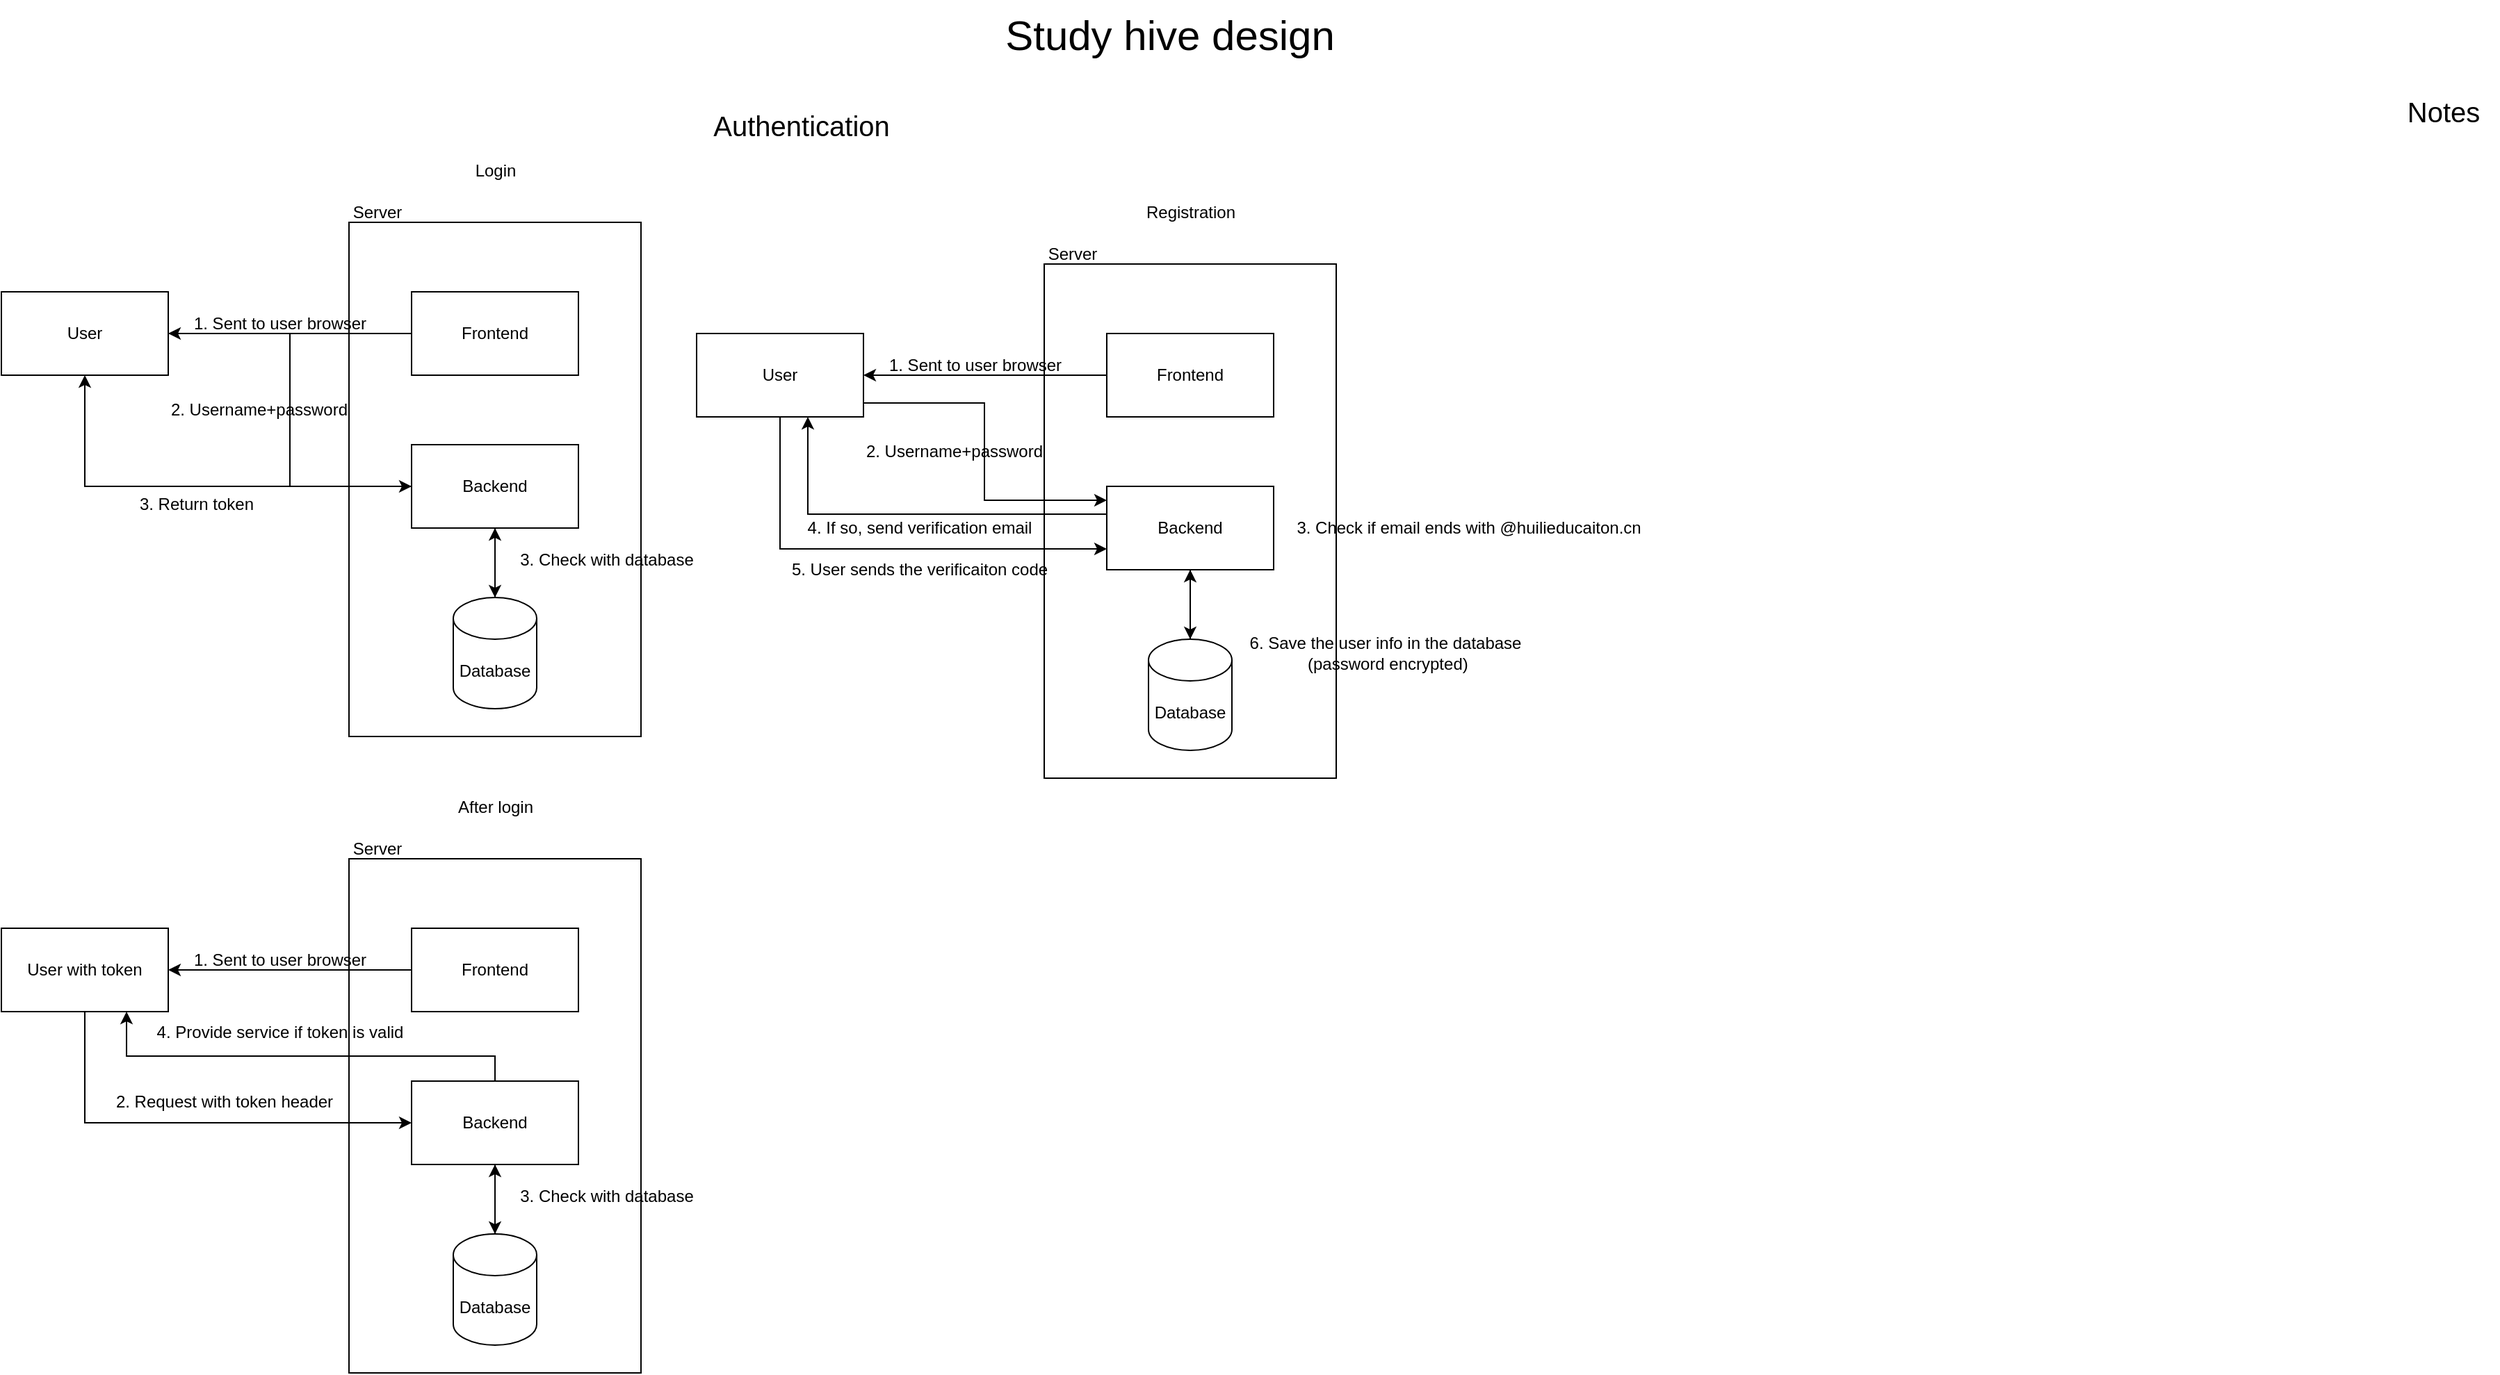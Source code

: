 <mxfile version="22.1.18" type="device">
  <diagram name="第 1 页" id="1eiJyknlvP28ItFqs-xc">
    <mxGraphModel dx="1351" dy="1595" grid="1" gridSize="10" guides="1" tooltips="1" connect="1" arrows="1" fold="1" page="1" pageScale="1" pageWidth="827" pageHeight="1169" math="0" shadow="0">
      <root>
        <mxCell id="0" />
        <mxCell id="1" parent="0" />
        <mxCell id="ezkdBNjt0_af7pjw_o3w-1" value="Study hive design" style="text;html=1;align=center;verticalAlign=middle;resizable=0;points=[];autosize=1;strokeColor=none;fillColor=none;fontSize=30;" parent="1" vertex="1">
          <mxGeometry x="270" y="-1150" width="260" height="50" as="geometry" />
        </mxCell>
        <mxCell id="ezkdBNjt0_af7pjw_o3w-2" value="&lt;font style=&quot;font-size: 20px;&quot;&gt;Authentication&lt;/font&gt;" style="text;html=1;align=center;verticalAlign=middle;resizable=0;points=[];autosize=1;strokeColor=none;fillColor=none;" parent="1" vertex="1">
          <mxGeometry x="60" y="-1080" width="150" height="40" as="geometry" />
        </mxCell>
        <mxCell id="ezkdBNjt0_af7pjw_o3w-3" value="Login" style="text;html=1;align=center;verticalAlign=middle;resizable=0;points=[];autosize=1;strokeColor=none;fillColor=none;" parent="1" vertex="1">
          <mxGeometry x="-110" y="-1042" width="50" height="30" as="geometry" />
        </mxCell>
        <mxCell id="ezkdBNjt0_af7pjw_o3w-8" value="" style="whiteSpace=wrap;html=1;" parent="1" vertex="1">
          <mxGeometry x="-190" y="-990" width="210" height="370" as="geometry" />
        </mxCell>
        <mxCell id="ezkdBNjt0_af7pjw_o3w-11" style="edgeStyle=orthogonalEdgeStyle;rounded=0;orthogonalLoop=1;jettySize=auto;html=1;entryX=1;entryY=0.5;entryDx=0;entryDy=0;" parent="1" source="ezkdBNjt0_af7pjw_o3w-4" target="ezkdBNjt0_af7pjw_o3w-5" edge="1">
          <mxGeometry relative="1" as="geometry" />
        </mxCell>
        <mxCell id="ezkdBNjt0_af7pjw_o3w-4" value="Frontend" style="rounded=0;whiteSpace=wrap;html=1;" parent="1" vertex="1">
          <mxGeometry x="-145" y="-940" width="120" height="60" as="geometry" />
        </mxCell>
        <mxCell id="ezkdBNjt0_af7pjw_o3w-15" style="edgeStyle=orthogonalEdgeStyle;rounded=0;orthogonalLoop=1;jettySize=auto;html=1;entryX=0;entryY=0.5;entryDx=0;entryDy=0;" parent="1" source="ezkdBNjt0_af7pjw_o3w-5" target="ezkdBNjt0_af7pjw_o3w-13" edge="1">
          <mxGeometry relative="1" as="geometry" />
        </mxCell>
        <mxCell id="ezkdBNjt0_af7pjw_o3w-5" value="User" style="rounded=0;whiteSpace=wrap;html=1;" parent="1" vertex="1">
          <mxGeometry x="-440" y="-940" width="120" height="60" as="geometry" />
        </mxCell>
        <mxCell id="ezkdBNjt0_af7pjw_o3w-9" value="Server" style="text;html=1;align=center;verticalAlign=middle;resizable=0;points=[];autosize=1;strokeColor=none;fillColor=none;" parent="1" vertex="1">
          <mxGeometry x="-200" y="-1012" width="60" height="30" as="geometry" />
        </mxCell>
        <mxCell id="ezkdBNjt0_af7pjw_o3w-12" value="1. Sent to user browser" style="text;html=1;align=center;verticalAlign=middle;resizable=0;points=[];autosize=1;strokeColor=none;fillColor=none;" parent="1" vertex="1">
          <mxGeometry x="-315" y="-932" width="150" height="30" as="geometry" />
        </mxCell>
        <mxCell id="ezkdBNjt0_af7pjw_o3w-18" style="edgeStyle=orthogonalEdgeStyle;rounded=0;orthogonalLoop=1;jettySize=auto;html=1;" parent="1" source="ezkdBNjt0_af7pjw_o3w-13" target="ezkdBNjt0_af7pjw_o3w-17" edge="1">
          <mxGeometry relative="1" as="geometry" />
        </mxCell>
        <mxCell id="ezkdBNjt0_af7pjw_o3w-22" style="edgeStyle=orthogonalEdgeStyle;rounded=0;orthogonalLoop=1;jettySize=auto;html=1;entryX=0.5;entryY=1;entryDx=0;entryDy=0;" parent="1" source="ezkdBNjt0_af7pjw_o3w-13" target="ezkdBNjt0_af7pjw_o3w-5" edge="1">
          <mxGeometry relative="1" as="geometry" />
        </mxCell>
        <mxCell id="ezkdBNjt0_af7pjw_o3w-13" value="Backend" style="rounded=0;whiteSpace=wrap;html=1;" parent="1" vertex="1">
          <mxGeometry x="-145" y="-830" width="120" height="60" as="geometry" />
        </mxCell>
        <mxCell id="ezkdBNjt0_af7pjw_o3w-16" value="2. Username+password" style="text;html=1;align=center;verticalAlign=middle;resizable=0;points=[];autosize=1;strokeColor=none;fillColor=none;" parent="1" vertex="1">
          <mxGeometry x="-330" y="-870" width="150" height="30" as="geometry" />
        </mxCell>
        <mxCell id="ezkdBNjt0_af7pjw_o3w-21" style="edgeStyle=orthogonalEdgeStyle;rounded=0;orthogonalLoop=1;jettySize=auto;html=1;entryX=0.5;entryY=1;entryDx=0;entryDy=0;" parent="1" source="ezkdBNjt0_af7pjw_o3w-17" target="ezkdBNjt0_af7pjw_o3w-13" edge="1">
          <mxGeometry relative="1" as="geometry" />
        </mxCell>
        <mxCell id="ezkdBNjt0_af7pjw_o3w-17" value="Database" style="shape=cylinder3;whiteSpace=wrap;html=1;boundedLbl=1;backgroundOutline=1;size=15;" parent="1" vertex="1">
          <mxGeometry x="-115" y="-720" width="60" height="80" as="geometry" />
        </mxCell>
        <mxCell id="ezkdBNjt0_af7pjw_o3w-19" value="3. Check with database" style="text;html=1;align=center;verticalAlign=middle;resizable=0;points=[];autosize=1;strokeColor=none;fillColor=none;" parent="1" vertex="1">
          <mxGeometry x="-80" y="-762" width="150" height="30" as="geometry" />
        </mxCell>
        <mxCell id="ezkdBNjt0_af7pjw_o3w-23" value="3. Return token" style="text;html=1;align=center;verticalAlign=middle;resizable=0;points=[];autosize=1;strokeColor=none;fillColor=none;" parent="1" vertex="1">
          <mxGeometry x="-355" y="-802" width="110" height="30" as="geometry" />
        </mxCell>
        <mxCell id="ezkdBNjt0_af7pjw_o3w-25" value="After login" style="text;html=1;align=center;verticalAlign=middle;resizable=0;points=[];autosize=1;strokeColor=none;fillColor=none;" parent="1" vertex="1">
          <mxGeometry x="-125" y="-584" width="80" height="30" as="geometry" />
        </mxCell>
        <mxCell id="ezkdBNjt0_af7pjw_o3w-26" value="" style="whiteSpace=wrap;html=1;" parent="1" vertex="1">
          <mxGeometry x="-190" y="-532" width="210" height="370" as="geometry" />
        </mxCell>
        <mxCell id="ezkdBNjt0_af7pjw_o3w-27" style="edgeStyle=orthogonalEdgeStyle;rounded=0;orthogonalLoop=1;jettySize=auto;html=1;entryX=1;entryY=0.5;entryDx=0;entryDy=0;" parent="1" source="ezkdBNjt0_af7pjw_o3w-28" target="ezkdBNjt0_af7pjw_o3w-30" edge="1">
          <mxGeometry relative="1" as="geometry" />
        </mxCell>
        <mxCell id="ezkdBNjt0_af7pjw_o3w-28" value="Frontend" style="rounded=0;whiteSpace=wrap;html=1;" parent="1" vertex="1">
          <mxGeometry x="-145" y="-482" width="120" height="60" as="geometry" />
        </mxCell>
        <mxCell id="ezkdBNjt0_af7pjw_o3w-41" style="edgeStyle=orthogonalEdgeStyle;rounded=0;orthogonalLoop=1;jettySize=auto;html=1;entryX=0;entryY=0.5;entryDx=0;entryDy=0;" parent="1" source="ezkdBNjt0_af7pjw_o3w-30" target="ezkdBNjt0_af7pjw_o3w-35" edge="1">
          <mxGeometry relative="1" as="geometry">
            <Array as="points">
              <mxPoint x="-380" y="-342" />
            </Array>
          </mxGeometry>
        </mxCell>
        <mxCell id="ezkdBNjt0_af7pjw_o3w-30" value="User with token" style="rounded=0;whiteSpace=wrap;html=1;" parent="1" vertex="1">
          <mxGeometry x="-440" y="-482" width="120" height="60" as="geometry" />
        </mxCell>
        <mxCell id="ezkdBNjt0_af7pjw_o3w-31" value="Server" style="text;html=1;align=center;verticalAlign=middle;resizable=0;points=[];autosize=1;strokeColor=none;fillColor=none;" parent="1" vertex="1">
          <mxGeometry x="-200" y="-554" width="60" height="30" as="geometry" />
        </mxCell>
        <mxCell id="ezkdBNjt0_af7pjw_o3w-32" value="1. Sent to user browser" style="text;html=1;align=center;verticalAlign=middle;resizable=0;points=[];autosize=1;strokeColor=none;fillColor=none;" parent="1" vertex="1">
          <mxGeometry x="-315" y="-474" width="150" height="30" as="geometry" />
        </mxCell>
        <mxCell id="ezkdBNjt0_af7pjw_o3w-33" style="edgeStyle=orthogonalEdgeStyle;rounded=0;orthogonalLoop=1;jettySize=auto;html=1;" parent="1" source="ezkdBNjt0_af7pjw_o3w-35" target="ezkdBNjt0_af7pjw_o3w-38" edge="1">
          <mxGeometry relative="1" as="geometry" />
        </mxCell>
        <mxCell id="ezkdBNjt0_af7pjw_o3w-43" style="edgeStyle=orthogonalEdgeStyle;rounded=0;orthogonalLoop=1;jettySize=auto;html=1;entryX=0.75;entryY=1;entryDx=0;entryDy=0;" parent="1" source="ezkdBNjt0_af7pjw_o3w-35" target="ezkdBNjt0_af7pjw_o3w-30" edge="1">
          <mxGeometry relative="1" as="geometry">
            <Array as="points">
              <mxPoint x="-85" y="-390" />
              <mxPoint x="-350" y="-390" />
            </Array>
          </mxGeometry>
        </mxCell>
        <mxCell id="ezkdBNjt0_af7pjw_o3w-35" value="Backend" style="rounded=0;whiteSpace=wrap;html=1;" parent="1" vertex="1">
          <mxGeometry x="-145" y="-372" width="120" height="60" as="geometry" />
        </mxCell>
        <mxCell id="ezkdBNjt0_af7pjw_o3w-37" style="edgeStyle=orthogonalEdgeStyle;rounded=0;orthogonalLoop=1;jettySize=auto;html=1;entryX=0.5;entryY=1;entryDx=0;entryDy=0;" parent="1" source="ezkdBNjt0_af7pjw_o3w-38" target="ezkdBNjt0_af7pjw_o3w-35" edge="1">
          <mxGeometry relative="1" as="geometry" />
        </mxCell>
        <mxCell id="ezkdBNjt0_af7pjw_o3w-38" value="Database" style="shape=cylinder3;whiteSpace=wrap;html=1;boundedLbl=1;backgroundOutline=1;size=15;" parent="1" vertex="1">
          <mxGeometry x="-115" y="-262" width="60" height="80" as="geometry" />
        </mxCell>
        <mxCell id="ezkdBNjt0_af7pjw_o3w-39" value="3. Check with database" style="text;html=1;align=center;verticalAlign=middle;resizable=0;points=[];autosize=1;strokeColor=none;fillColor=none;" parent="1" vertex="1">
          <mxGeometry x="-80" y="-304" width="150" height="30" as="geometry" />
        </mxCell>
        <mxCell id="ezkdBNjt0_af7pjw_o3w-42" value="2. Request with token header" style="text;html=1;align=center;verticalAlign=middle;resizable=0;points=[];autosize=1;strokeColor=none;fillColor=none;" parent="1" vertex="1">
          <mxGeometry x="-370" y="-372" width="180" height="30" as="geometry" />
        </mxCell>
        <mxCell id="ezkdBNjt0_af7pjw_o3w-44" value="4. Provide service if token is valid" style="text;html=1;align=center;verticalAlign=middle;resizable=0;points=[];autosize=1;strokeColor=none;fillColor=none;" parent="1" vertex="1">
          <mxGeometry x="-340" y="-422" width="200" height="30" as="geometry" />
        </mxCell>
        <mxCell id="ezkdBNjt0_af7pjw_o3w-45" value="Registration" style="text;html=1;align=center;verticalAlign=middle;resizable=0;points=[];autosize=1;strokeColor=none;fillColor=none;" parent="1" vertex="1">
          <mxGeometry x="370" y="-1012" width="90" height="30" as="geometry" />
        </mxCell>
        <mxCell id="ezkdBNjt0_af7pjw_o3w-46" value="" style="whiteSpace=wrap;html=1;" parent="1" vertex="1">
          <mxGeometry x="310" y="-960" width="210" height="370" as="geometry" />
        </mxCell>
        <mxCell id="ezkdBNjt0_af7pjw_o3w-47" style="edgeStyle=orthogonalEdgeStyle;rounded=0;orthogonalLoop=1;jettySize=auto;html=1;entryX=1;entryY=0.5;entryDx=0;entryDy=0;" parent="1" source="ezkdBNjt0_af7pjw_o3w-48" target="ezkdBNjt0_af7pjw_o3w-50" edge="1">
          <mxGeometry relative="1" as="geometry" />
        </mxCell>
        <mxCell id="ezkdBNjt0_af7pjw_o3w-48" value="Frontend" style="rounded=0;whiteSpace=wrap;html=1;" parent="1" vertex="1">
          <mxGeometry x="355" y="-910" width="120" height="60" as="geometry" />
        </mxCell>
        <mxCell id="ezkdBNjt0_af7pjw_o3w-49" style="edgeStyle=orthogonalEdgeStyle;rounded=0;orthogonalLoop=1;jettySize=auto;html=1;" parent="1" source="ezkdBNjt0_af7pjw_o3w-50" target="ezkdBNjt0_af7pjw_o3w-55" edge="1">
          <mxGeometry relative="1" as="geometry">
            <Array as="points">
              <mxPoint x="267" y="-860" />
              <mxPoint x="267" y="-790" />
            </Array>
          </mxGeometry>
        </mxCell>
        <mxCell id="ezkdBNjt0_af7pjw_o3w-62" style="edgeStyle=orthogonalEdgeStyle;rounded=0;orthogonalLoop=1;jettySize=auto;html=1;entryX=0;entryY=0.75;entryDx=0;entryDy=0;" parent="1" source="ezkdBNjt0_af7pjw_o3w-50" target="ezkdBNjt0_af7pjw_o3w-55" edge="1">
          <mxGeometry relative="1" as="geometry">
            <Array as="points">
              <mxPoint x="120" y="-755" />
            </Array>
          </mxGeometry>
        </mxCell>
        <mxCell id="ezkdBNjt0_af7pjw_o3w-50" value="User" style="rounded=0;whiteSpace=wrap;html=1;" parent="1" vertex="1">
          <mxGeometry x="60" y="-910" width="120" height="60" as="geometry" />
        </mxCell>
        <mxCell id="ezkdBNjt0_af7pjw_o3w-51" value="Server" style="text;html=1;align=center;verticalAlign=middle;resizable=0;points=[];autosize=1;strokeColor=none;fillColor=none;" parent="1" vertex="1">
          <mxGeometry x="300" y="-982" width="60" height="30" as="geometry" />
        </mxCell>
        <mxCell id="ezkdBNjt0_af7pjw_o3w-52" value="1. Sent to user browser" style="text;html=1;align=center;verticalAlign=middle;resizable=0;points=[];autosize=1;strokeColor=none;fillColor=none;" parent="1" vertex="1">
          <mxGeometry x="185" y="-902" width="150" height="30" as="geometry" />
        </mxCell>
        <mxCell id="ezkdBNjt0_af7pjw_o3w-53" style="edgeStyle=orthogonalEdgeStyle;rounded=0;orthogonalLoop=1;jettySize=auto;html=1;" parent="1" source="ezkdBNjt0_af7pjw_o3w-55" target="ezkdBNjt0_af7pjw_o3w-58" edge="1">
          <mxGeometry relative="1" as="geometry" />
        </mxCell>
        <mxCell id="ezkdBNjt0_af7pjw_o3w-54" style="edgeStyle=orthogonalEdgeStyle;rounded=0;orthogonalLoop=1;jettySize=auto;html=1;" parent="1" source="ezkdBNjt0_af7pjw_o3w-55" target="ezkdBNjt0_af7pjw_o3w-50" edge="1">
          <mxGeometry relative="1" as="geometry">
            <Array as="points">
              <mxPoint x="140" y="-780" />
            </Array>
          </mxGeometry>
        </mxCell>
        <mxCell id="ezkdBNjt0_af7pjw_o3w-55" value="Backend" style="rounded=0;whiteSpace=wrap;html=1;" parent="1" vertex="1">
          <mxGeometry x="355" y="-800" width="120" height="60" as="geometry" />
        </mxCell>
        <mxCell id="ezkdBNjt0_af7pjw_o3w-56" value="2. Username+password" style="text;html=1;align=center;verticalAlign=middle;resizable=0;points=[];autosize=1;strokeColor=none;fillColor=none;" parent="1" vertex="1">
          <mxGeometry x="170" y="-840" width="150" height="30" as="geometry" />
        </mxCell>
        <mxCell id="ezkdBNjt0_af7pjw_o3w-57" style="edgeStyle=orthogonalEdgeStyle;rounded=0;orthogonalLoop=1;jettySize=auto;html=1;entryX=0.5;entryY=1;entryDx=0;entryDy=0;" parent="1" source="ezkdBNjt0_af7pjw_o3w-58" target="ezkdBNjt0_af7pjw_o3w-55" edge="1">
          <mxGeometry relative="1" as="geometry" />
        </mxCell>
        <mxCell id="ezkdBNjt0_af7pjw_o3w-58" value="Database" style="shape=cylinder3;whiteSpace=wrap;html=1;boundedLbl=1;backgroundOutline=1;size=15;" parent="1" vertex="1">
          <mxGeometry x="385" y="-690" width="60" height="80" as="geometry" />
        </mxCell>
        <mxCell id="ezkdBNjt0_af7pjw_o3w-59" value="3. Check if email ends with @huilieducaiton.cn" style="text;html=1;align=center;verticalAlign=middle;resizable=0;points=[];autosize=1;strokeColor=none;fillColor=none;" parent="1" vertex="1">
          <mxGeometry x="480" y="-785" width="270" height="30" as="geometry" />
        </mxCell>
        <mxCell id="ezkdBNjt0_af7pjw_o3w-60" value="4. If so, send verification email" style="text;html=1;align=center;verticalAlign=middle;resizable=0;points=[];autosize=1;strokeColor=none;fillColor=none;" parent="1" vertex="1">
          <mxGeometry x="130" y="-785" width="180" height="30" as="geometry" />
        </mxCell>
        <mxCell id="ezkdBNjt0_af7pjw_o3w-63" value="5. User sends the verificaiton code" style="text;html=1;align=center;verticalAlign=middle;resizable=0;points=[];autosize=1;strokeColor=none;fillColor=none;" parent="1" vertex="1">
          <mxGeometry x="115" y="-755" width="210" height="30" as="geometry" />
        </mxCell>
        <mxCell id="ezkdBNjt0_af7pjw_o3w-64" value="6. Save the user info in the database&lt;br&gt;&amp;nbsp;(password encrypted)" style="text;html=1;align=center;verticalAlign=middle;resizable=0;points=[];autosize=1;strokeColor=none;fillColor=none;" parent="1" vertex="1">
          <mxGeometry x="445" y="-700" width="220" height="40" as="geometry" />
        </mxCell>
        <mxCell id="xDk-LEnTA97XY3dkGEDP-1" value="&lt;font style=&quot;font-size: 20px;&quot;&gt;Notes&lt;/font&gt;" style="text;html=1;align=center;verticalAlign=middle;resizable=0;points=[];autosize=1;strokeColor=none;fillColor=none;" vertex="1" parent="1">
          <mxGeometry x="1276" y="-1090" width="80" height="40" as="geometry" />
        </mxCell>
      </root>
    </mxGraphModel>
  </diagram>
</mxfile>
